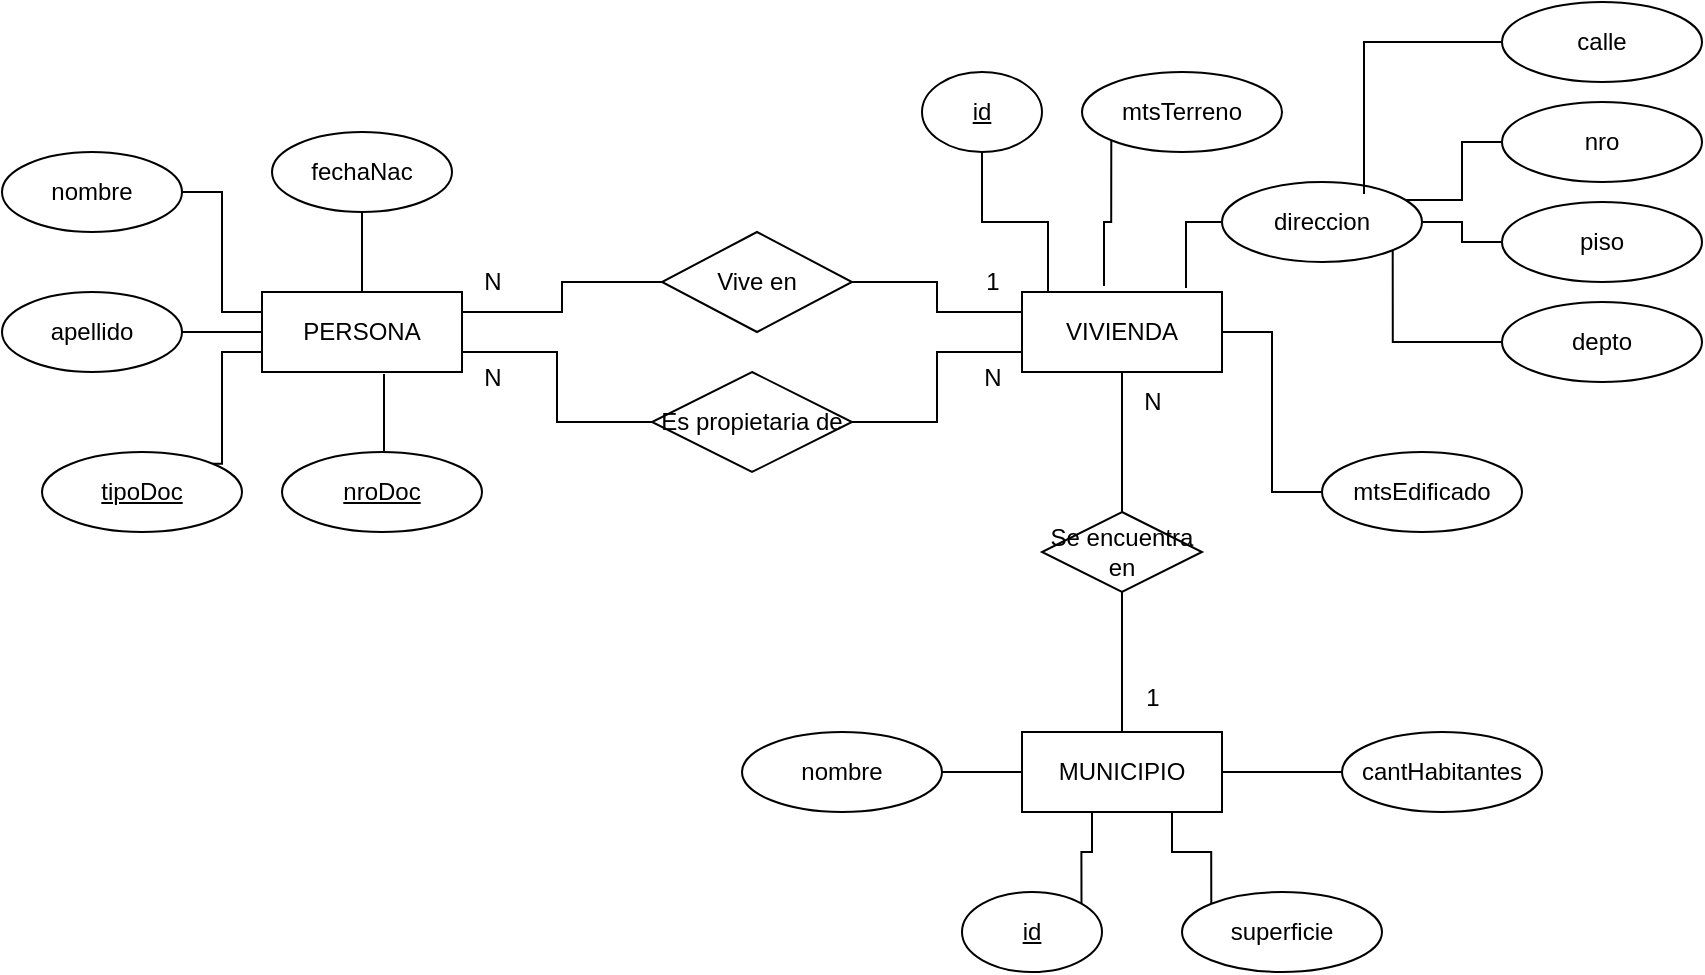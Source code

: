 <mxfile version="24.7.5">
  <diagram name="Página-1" id="hvqYfsI4be4bhJPJwz_f">
    <mxGraphModel dx="1621" dy="1703" grid="1" gridSize="10" guides="1" tooltips="1" connect="1" arrows="1" fold="1" page="1" pageScale="1" pageWidth="827" pageHeight="1169" math="0" shadow="0">
      <root>
        <mxCell id="0" />
        <mxCell id="1" parent="0" />
        <mxCell id="SaPOhjNqMj8P3NpOcRaa-1" value="PERSONA" style="whiteSpace=wrap;html=1;align=center;" vertex="1" parent="1">
          <mxGeometry x="100" y="110" width="100" height="40" as="geometry" />
        </mxCell>
        <mxCell id="SaPOhjNqMj8P3NpOcRaa-12" style="edgeStyle=orthogonalEdgeStyle;rounded=0;orthogonalLoop=1;jettySize=auto;html=1;exitX=0.5;exitY=1;exitDx=0;exitDy=0;entryX=0.5;entryY=0;entryDx=0;entryDy=0;endArrow=none;endFill=0;" edge="1" parent="1" source="SaPOhjNqMj8P3NpOcRaa-2" target="SaPOhjNqMj8P3NpOcRaa-11">
          <mxGeometry relative="1" as="geometry" />
        </mxCell>
        <mxCell id="SaPOhjNqMj8P3NpOcRaa-2" value="VIVIENDA" style="whiteSpace=wrap;html=1;align=center;" vertex="1" parent="1">
          <mxGeometry x="480" y="110" width="100" height="40" as="geometry" />
        </mxCell>
        <mxCell id="SaPOhjNqMj8P3NpOcRaa-49" style="edgeStyle=orthogonalEdgeStyle;rounded=0;orthogonalLoop=1;jettySize=auto;html=1;exitX=1;exitY=0.5;exitDx=0;exitDy=0;entryX=0;entryY=0.5;entryDx=0;entryDy=0;endArrow=none;endFill=0;" edge="1" parent="1" source="SaPOhjNqMj8P3NpOcRaa-3" target="SaPOhjNqMj8P3NpOcRaa-48">
          <mxGeometry relative="1" as="geometry" />
        </mxCell>
        <mxCell id="SaPOhjNqMj8P3NpOcRaa-3" value="MUNICIPIO" style="whiteSpace=wrap;html=1;align=center;" vertex="1" parent="1">
          <mxGeometry x="480" y="330" width="100" height="40" as="geometry" />
        </mxCell>
        <mxCell id="SaPOhjNqMj8P3NpOcRaa-7" style="edgeStyle=orthogonalEdgeStyle;rounded=0;orthogonalLoop=1;jettySize=auto;html=1;exitX=0;exitY=0.5;exitDx=0;exitDy=0;entryX=1;entryY=0.25;entryDx=0;entryDy=0;endArrow=none;endFill=0;" edge="1" parent="1" source="SaPOhjNqMj8P3NpOcRaa-5" target="SaPOhjNqMj8P3NpOcRaa-1">
          <mxGeometry relative="1" as="geometry" />
        </mxCell>
        <mxCell id="SaPOhjNqMj8P3NpOcRaa-9" style="edgeStyle=orthogonalEdgeStyle;rounded=0;orthogonalLoop=1;jettySize=auto;html=1;exitX=1;exitY=0.5;exitDx=0;exitDy=0;entryX=0;entryY=0.25;entryDx=0;entryDy=0;endArrow=none;endFill=0;" edge="1" parent="1" source="SaPOhjNqMj8P3NpOcRaa-5" target="SaPOhjNqMj8P3NpOcRaa-2">
          <mxGeometry relative="1" as="geometry" />
        </mxCell>
        <mxCell id="SaPOhjNqMj8P3NpOcRaa-5" value="Vive en" style="shape=rhombus;perimeter=rhombusPerimeter;whiteSpace=wrap;html=1;align=center;" vertex="1" parent="1">
          <mxGeometry x="300" y="80" width="95" height="50" as="geometry" />
        </mxCell>
        <mxCell id="SaPOhjNqMj8P3NpOcRaa-8" style="edgeStyle=orthogonalEdgeStyle;rounded=0;orthogonalLoop=1;jettySize=auto;html=1;exitX=0;exitY=0.5;exitDx=0;exitDy=0;entryX=1;entryY=0.75;entryDx=0;entryDy=0;endArrow=none;endFill=0;" edge="1" parent="1" source="SaPOhjNqMj8P3NpOcRaa-6" target="SaPOhjNqMj8P3NpOcRaa-1">
          <mxGeometry relative="1" as="geometry" />
        </mxCell>
        <mxCell id="SaPOhjNqMj8P3NpOcRaa-10" style="edgeStyle=orthogonalEdgeStyle;rounded=0;orthogonalLoop=1;jettySize=auto;html=1;exitX=1;exitY=0.5;exitDx=0;exitDy=0;entryX=0;entryY=0.75;entryDx=0;entryDy=0;endArrow=none;endFill=0;" edge="1" parent="1" source="SaPOhjNqMj8P3NpOcRaa-6" target="SaPOhjNqMj8P3NpOcRaa-2">
          <mxGeometry relative="1" as="geometry" />
        </mxCell>
        <mxCell id="SaPOhjNqMj8P3NpOcRaa-6" value="Es propietaria de" style="shape=rhombus;perimeter=rhombusPerimeter;whiteSpace=wrap;html=1;align=center;" vertex="1" parent="1">
          <mxGeometry x="295" y="150" width="100" height="50" as="geometry" />
        </mxCell>
        <mxCell id="SaPOhjNqMj8P3NpOcRaa-13" style="edgeStyle=orthogonalEdgeStyle;rounded=0;orthogonalLoop=1;jettySize=auto;html=1;exitX=0.5;exitY=1;exitDx=0;exitDy=0;entryX=0.5;entryY=0;entryDx=0;entryDy=0;endArrow=none;endFill=0;" edge="1" parent="1" source="SaPOhjNqMj8P3NpOcRaa-11" target="SaPOhjNqMj8P3NpOcRaa-3">
          <mxGeometry relative="1" as="geometry" />
        </mxCell>
        <mxCell id="SaPOhjNqMj8P3NpOcRaa-11" value="Se encuentra en" style="shape=rhombus;perimeter=rhombusPerimeter;whiteSpace=wrap;html=1;align=center;" vertex="1" parent="1">
          <mxGeometry x="490" y="220" width="80" height="40" as="geometry" />
        </mxCell>
        <mxCell id="SaPOhjNqMj8P3NpOcRaa-26" style="edgeStyle=orthogonalEdgeStyle;rounded=0;orthogonalLoop=1;jettySize=auto;html=1;exitX=1;exitY=0.5;exitDx=0;exitDy=0;entryX=0;entryY=0.25;entryDx=0;entryDy=0;endArrow=none;endFill=0;" edge="1" parent="1" source="SaPOhjNqMj8P3NpOcRaa-21" target="SaPOhjNqMj8P3NpOcRaa-1">
          <mxGeometry relative="1" as="geometry" />
        </mxCell>
        <mxCell id="SaPOhjNqMj8P3NpOcRaa-21" value="nombre" style="ellipse;whiteSpace=wrap;html=1;align=center;" vertex="1" parent="1">
          <mxGeometry x="-30" y="40" width="90" height="40" as="geometry" />
        </mxCell>
        <mxCell id="SaPOhjNqMj8P3NpOcRaa-27" style="edgeStyle=orthogonalEdgeStyle;rounded=0;orthogonalLoop=1;jettySize=auto;html=1;exitX=1;exitY=0.5;exitDx=0;exitDy=0;entryX=0;entryY=0.5;entryDx=0;entryDy=0;endArrow=none;endFill=0;" edge="1" parent="1" source="SaPOhjNqMj8P3NpOcRaa-22" target="SaPOhjNqMj8P3NpOcRaa-1">
          <mxGeometry relative="1" as="geometry" />
        </mxCell>
        <mxCell id="SaPOhjNqMj8P3NpOcRaa-22" value="apellido" style="ellipse;whiteSpace=wrap;html=1;align=center;" vertex="1" parent="1">
          <mxGeometry x="-30" y="110" width="90" height="40" as="geometry" />
        </mxCell>
        <mxCell id="SaPOhjNqMj8P3NpOcRaa-25" style="edgeStyle=orthogonalEdgeStyle;rounded=0;orthogonalLoop=1;jettySize=auto;html=1;exitX=0.5;exitY=1;exitDx=0;exitDy=0;entryX=0.5;entryY=0;entryDx=0;entryDy=0;endArrow=none;endFill=0;" edge="1" parent="1" source="SaPOhjNqMj8P3NpOcRaa-23" target="SaPOhjNqMj8P3NpOcRaa-1">
          <mxGeometry relative="1" as="geometry" />
        </mxCell>
        <mxCell id="SaPOhjNqMj8P3NpOcRaa-23" value="fechaNac" style="ellipse;whiteSpace=wrap;html=1;align=center;" vertex="1" parent="1">
          <mxGeometry x="105" y="30" width="90" height="40" as="geometry" />
        </mxCell>
        <mxCell id="SaPOhjNqMj8P3NpOcRaa-28" value="id" style="ellipse;whiteSpace=wrap;html=1;align=center;fontStyle=4;" vertex="1" parent="1">
          <mxGeometry x="430" width="60" height="40" as="geometry" />
        </mxCell>
        <mxCell id="SaPOhjNqMj8P3NpOcRaa-29" value="direccion" style="ellipse;whiteSpace=wrap;html=1;align=center;" vertex="1" parent="1">
          <mxGeometry x="580" y="55" width="100" height="40" as="geometry" />
        </mxCell>
        <mxCell id="SaPOhjNqMj8P3NpOcRaa-31" value="calle" style="ellipse;whiteSpace=wrap;html=1;align=center;" vertex="1" parent="1">
          <mxGeometry x="720" y="-35" width="100" height="40" as="geometry" />
        </mxCell>
        <mxCell id="SaPOhjNqMj8P3NpOcRaa-32" value="nro" style="ellipse;whiteSpace=wrap;html=1;align=center;" vertex="1" parent="1">
          <mxGeometry x="720" y="15" width="100" height="40" as="geometry" />
        </mxCell>
        <mxCell id="SaPOhjNqMj8P3NpOcRaa-43" style="edgeStyle=orthogonalEdgeStyle;rounded=0;orthogonalLoop=1;jettySize=auto;html=1;exitX=0;exitY=0.5;exitDx=0;exitDy=0;entryX=1;entryY=0.5;entryDx=0;entryDy=0;endArrow=none;endFill=0;" edge="1" parent="1" source="SaPOhjNqMj8P3NpOcRaa-33" target="SaPOhjNqMj8P3NpOcRaa-29">
          <mxGeometry relative="1" as="geometry" />
        </mxCell>
        <mxCell id="SaPOhjNqMj8P3NpOcRaa-33" value="piso" style="ellipse;whiteSpace=wrap;html=1;align=center;" vertex="1" parent="1">
          <mxGeometry x="720" y="65" width="100" height="40" as="geometry" />
        </mxCell>
        <mxCell id="SaPOhjNqMj8P3NpOcRaa-44" style="edgeStyle=orthogonalEdgeStyle;rounded=0;orthogonalLoop=1;jettySize=auto;html=1;exitX=0;exitY=0.5;exitDx=0;exitDy=0;entryX=1;entryY=1;entryDx=0;entryDy=0;endArrow=none;endFill=0;" edge="1" parent="1" source="SaPOhjNqMj8P3NpOcRaa-34" target="SaPOhjNqMj8P3NpOcRaa-29">
          <mxGeometry relative="1" as="geometry" />
        </mxCell>
        <mxCell id="SaPOhjNqMj8P3NpOcRaa-34" value="depto" style="ellipse;whiteSpace=wrap;html=1;align=center;" vertex="1" parent="1">
          <mxGeometry x="720" y="115" width="100" height="40" as="geometry" />
        </mxCell>
        <mxCell id="SaPOhjNqMj8P3NpOcRaa-35" value="mtsTerreno" style="ellipse;whiteSpace=wrap;html=1;align=center;" vertex="1" parent="1">
          <mxGeometry x="510" width="100" height="40" as="geometry" />
        </mxCell>
        <mxCell id="SaPOhjNqMj8P3NpOcRaa-40" style="edgeStyle=orthogonalEdgeStyle;rounded=0;orthogonalLoop=1;jettySize=auto;html=1;exitX=0;exitY=0.5;exitDx=0;exitDy=0;entryX=1;entryY=0.5;entryDx=0;entryDy=0;endArrow=none;endFill=0;" edge="1" parent="1" source="SaPOhjNqMj8P3NpOcRaa-36" target="SaPOhjNqMj8P3NpOcRaa-2">
          <mxGeometry relative="1" as="geometry" />
        </mxCell>
        <mxCell id="SaPOhjNqMj8P3NpOcRaa-36" value="mtsEdificado" style="ellipse;whiteSpace=wrap;html=1;align=center;" vertex="1" parent="1">
          <mxGeometry x="630" y="190" width="100" height="40" as="geometry" />
        </mxCell>
        <mxCell id="SaPOhjNqMj8P3NpOcRaa-37" style="edgeStyle=orthogonalEdgeStyle;rounded=0;orthogonalLoop=1;jettySize=auto;html=1;exitX=0.5;exitY=1;exitDx=0;exitDy=0;entryX=0.13;entryY=0;entryDx=0;entryDy=0;entryPerimeter=0;endArrow=none;endFill=0;" edge="1" parent="1" source="SaPOhjNqMj8P3NpOcRaa-28" target="SaPOhjNqMj8P3NpOcRaa-2">
          <mxGeometry relative="1" as="geometry" />
        </mxCell>
        <mxCell id="SaPOhjNqMj8P3NpOcRaa-38" style="edgeStyle=orthogonalEdgeStyle;rounded=0;orthogonalLoop=1;jettySize=auto;html=1;exitX=0;exitY=1;exitDx=0;exitDy=0;entryX=0.41;entryY=-0.075;entryDx=0;entryDy=0;entryPerimeter=0;endArrow=none;endFill=0;" edge="1" parent="1" source="SaPOhjNqMj8P3NpOcRaa-35" target="SaPOhjNqMj8P3NpOcRaa-2">
          <mxGeometry relative="1" as="geometry" />
        </mxCell>
        <mxCell id="SaPOhjNqMj8P3NpOcRaa-39" style="edgeStyle=orthogonalEdgeStyle;rounded=0;orthogonalLoop=1;jettySize=auto;html=1;exitX=0;exitY=0.5;exitDx=0;exitDy=0;entryX=0.82;entryY=-0.05;entryDx=0;entryDy=0;entryPerimeter=0;endArrow=none;endFill=0;" edge="1" parent="1" source="SaPOhjNqMj8P3NpOcRaa-29" target="SaPOhjNqMj8P3NpOcRaa-2">
          <mxGeometry relative="1" as="geometry" />
        </mxCell>
        <mxCell id="SaPOhjNqMj8P3NpOcRaa-41" style="edgeStyle=orthogonalEdgeStyle;rounded=0;orthogonalLoop=1;jettySize=auto;html=1;exitX=0;exitY=0.5;exitDx=0;exitDy=0;entryX=0.71;entryY=0.15;entryDx=0;entryDy=0;entryPerimeter=0;endArrow=none;endFill=0;" edge="1" parent="1" source="SaPOhjNqMj8P3NpOcRaa-31" target="SaPOhjNqMj8P3NpOcRaa-29">
          <mxGeometry relative="1" as="geometry" />
        </mxCell>
        <mxCell id="SaPOhjNqMj8P3NpOcRaa-42" style="edgeStyle=orthogonalEdgeStyle;rounded=0;orthogonalLoop=1;jettySize=auto;html=1;exitX=0;exitY=0.5;exitDx=0;exitDy=0;entryX=0.92;entryY=0.225;entryDx=0;entryDy=0;entryPerimeter=0;endArrow=none;endFill=0;" edge="1" parent="1" source="SaPOhjNqMj8P3NpOcRaa-32" target="SaPOhjNqMj8P3NpOcRaa-29">
          <mxGeometry relative="1" as="geometry" />
        </mxCell>
        <mxCell id="SaPOhjNqMj8P3NpOcRaa-45" value="id" style="ellipse;whiteSpace=wrap;html=1;align=center;fontStyle=4;" vertex="1" parent="1">
          <mxGeometry x="450" y="410" width="70" height="40" as="geometry" />
        </mxCell>
        <mxCell id="SaPOhjNqMj8P3NpOcRaa-50" style="edgeStyle=orthogonalEdgeStyle;rounded=0;orthogonalLoop=1;jettySize=auto;html=1;exitX=0;exitY=0;exitDx=0;exitDy=0;entryX=0.75;entryY=1;entryDx=0;entryDy=0;endArrow=none;endFill=0;" edge="1" parent="1" source="SaPOhjNqMj8P3NpOcRaa-47" target="SaPOhjNqMj8P3NpOcRaa-3">
          <mxGeometry relative="1" as="geometry" />
        </mxCell>
        <mxCell id="SaPOhjNqMj8P3NpOcRaa-47" value="superficie" style="ellipse;whiteSpace=wrap;html=1;align=center;" vertex="1" parent="1">
          <mxGeometry x="560" y="410" width="100" height="40" as="geometry" />
        </mxCell>
        <mxCell id="SaPOhjNqMj8P3NpOcRaa-48" value="cantHabitantes" style="ellipse;whiteSpace=wrap;html=1;align=center;" vertex="1" parent="1">
          <mxGeometry x="640" y="330" width="100" height="40" as="geometry" />
        </mxCell>
        <mxCell id="SaPOhjNqMj8P3NpOcRaa-51" style="edgeStyle=orthogonalEdgeStyle;rounded=0;orthogonalLoop=1;jettySize=auto;html=1;exitX=1;exitY=0;exitDx=0;exitDy=0;entryX=0.35;entryY=1;entryDx=0;entryDy=0;entryPerimeter=0;endArrow=none;endFill=0;" edge="1" parent="1" source="SaPOhjNqMj8P3NpOcRaa-45" target="SaPOhjNqMj8P3NpOcRaa-3">
          <mxGeometry relative="1" as="geometry" />
        </mxCell>
        <mxCell id="SaPOhjNqMj8P3NpOcRaa-56" value="1" style="text;html=1;align=center;verticalAlign=middle;resizable=0;points=[];autosize=1;strokeColor=none;fillColor=none;" vertex="1" parent="1">
          <mxGeometry x="450" y="90" width="30" height="30" as="geometry" />
        </mxCell>
        <mxCell id="SaPOhjNqMj8P3NpOcRaa-57" value="N" style="text;html=1;align=center;verticalAlign=middle;resizable=0;points=[];autosize=1;strokeColor=none;fillColor=none;" vertex="1" parent="1">
          <mxGeometry x="200" y="90" width="30" height="30" as="geometry" />
        </mxCell>
        <mxCell id="SaPOhjNqMj8P3NpOcRaa-58" value="N" style="text;html=1;align=center;verticalAlign=middle;resizable=0;points=[];autosize=1;strokeColor=none;fillColor=none;" vertex="1" parent="1">
          <mxGeometry x="200" y="138" width="30" height="30" as="geometry" />
        </mxCell>
        <mxCell id="SaPOhjNqMj8P3NpOcRaa-59" value="N" style="text;html=1;align=center;verticalAlign=middle;resizable=0;points=[];autosize=1;strokeColor=none;fillColor=none;" vertex="1" parent="1">
          <mxGeometry x="450" y="138" width="30" height="30" as="geometry" />
        </mxCell>
        <mxCell id="SaPOhjNqMj8P3NpOcRaa-60" value="1" style="text;html=1;align=center;verticalAlign=middle;resizable=0;points=[];autosize=1;strokeColor=none;fillColor=none;" vertex="1" parent="1">
          <mxGeometry x="530" y="298" width="30" height="30" as="geometry" />
        </mxCell>
        <mxCell id="SaPOhjNqMj8P3NpOcRaa-61" value="N" style="text;html=1;align=center;verticalAlign=middle;resizable=0;points=[];autosize=1;strokeColor=none;fillColor=none;" vertex="1" parent="1">
          <mxGeometry x="530" y="150" width="30" height="30" as="geometry" />
        </mxCell>
        <mxCell id="SaPOhjNqMj8P3NpOcRaa-64" style="edgeStyle=orthogonalEdgeStyle;rounded=0;orthogonalLoop=1;jettySize=auto;html=1;exitX=1;exitY=0;exitDx=0;exitDy=0;entryX=0;entryY=0.75;entryDx=0;entryDy=0;endArrow=none;endFill=0;" edge="1" parent="1" source="SaPOhjNqMj8P3NpOcRaa-62" target="SaPOhjNqMj8P3NpOcRaa-1">
          <mxGeometry relative="1" as="geometry">
            <Array as="points">
              <mxPoint x="80" y="196" />
              <mxPoint x="80" y="140" />
            </Array>
          </mxGeometry>
        </mxCell>
        <mxCell id="SaPOhjNqMj8P3NpOcRaa-62" value="tipoDoc" style="ellipse;whiteSpace=wrap;html=1;align=center;fontStyle=4;" vertex="1" parent="1">
          <mxGeometry x="-10" y="190" width="100" height="40" as="geometry" />
        </mxCell>
        <mxCell id="SaPOhjNqMj8P3NpOcRaa-63" value="nroDoc" style="ellipse;whiteSpace=wrap;html=1;align=center;fontStyle=4;" vertex="1" parent="1">
          <mxGeometry x="110" y="190" width="100" height="40" as="geometry" />
        </mxCell>
        <mxCell id="SaPOhjNqMj8P3NpOcRaa-65" style="edgeStyle=orthogonalEdgeStyle;rounded=0;orthogonalLoop=1;jettySize=auto;html=1;exitX=0.5;exitY=0;exitDx=0;exitDy=0;entryX=0.61;entryY=1.025;entryDx=0;entryDy=0;entryPerimeter=0;endArrow=none;endFill=0;" edge="1" parent="1" source="SaPOhjNqMj8P3NpOcRaa-63" target="SaPOhjNqMj8P3NpOcRaa-1">
          <mxGeometry relative="1" as="geometry" />
        </mxCell>
        <mxCell id="SaPOhjNqMj8P3NpOcRaa-67" style="edgeStyle=orthogonalEdgeStyle;rounded=0;orthogonalLoop=1;jettySize=auto;html=1;exitX=1;exitY=0.5;exitDx=0;exitDy=0;entryX=0;entryY=0.5;entryDx=0;entryDy=0;endArrow=none;endFill=0;" edge="1" parent="1" source="SaPOhjNqMj8P3NpOcRaa-66" target="SaPOhjNqMj8P3NpOcRaa-3">
          <mxGeometry relative="1" as="geometry" />
        </mxCell>
        <mxCell id="SaPOhjNqMj8P3NpOcRaa-66" value="nombre" style="ellipse;whiteSpace=wrap;html=1;align=center;" vertex="1" parent="1">
          <mxGeometry x="340" y="330" width="100" height="40" as="geometry" />
        </mxCell>
      </root>
    </mxGraphModel>
  </diagram>
</mxfile>

